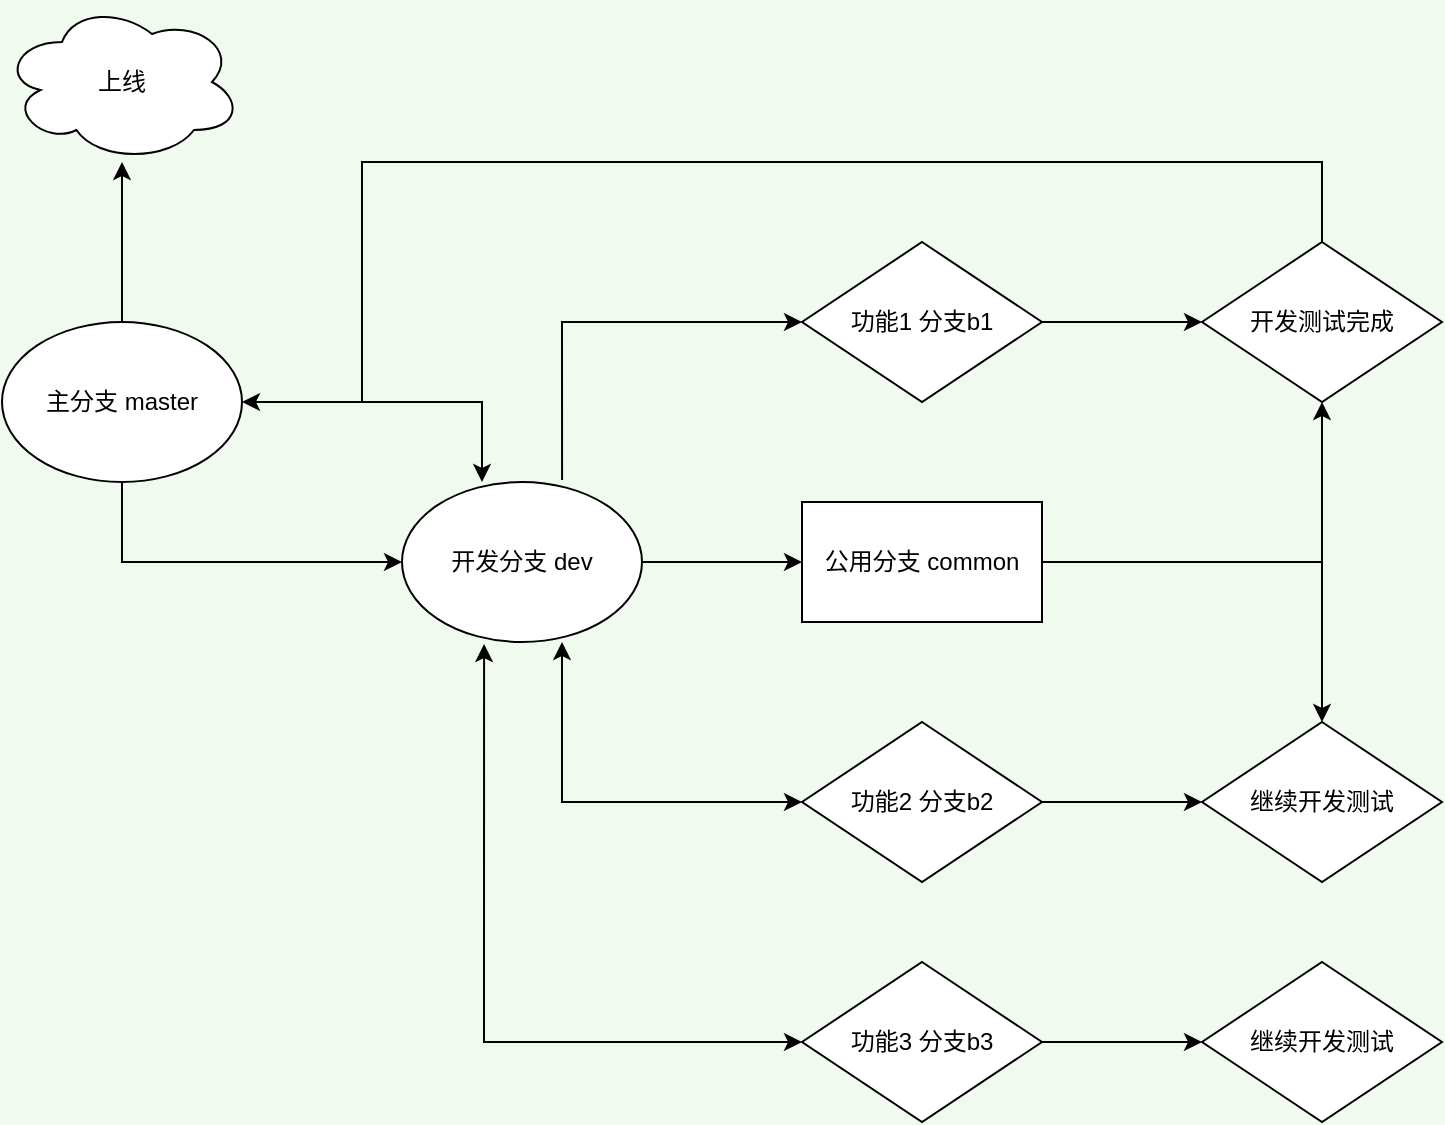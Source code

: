 <mxfile version="20.0.4" type="github">
  <diagram id="oFQ-JHp76jdHn1Qx9h-n" name="第 1 页">
    <mxGraphModel dx="1422" dy="762" grid="1" gridSize="10" guides="1" tooltips="1" connect="1" arrows="1" fold="1" page="1" pageScale="1" pageWidth="1169" pageHeight="827" background="#F1FAEE" math="0" shadow="0">
      <root>
        <mxCell id="0" />
        <mxCell id="1" parent="0" />
        <mxCell id="0_v1SrCNL-J_Jo2aVob1-1" value="主分支 master" style="ellipse;whiteSpace=wrap;html=1;" parent="1" vertex="1">
          <mxGeometry x="120" y="240" width="120" height="80" as="geometry" />
        </mxCell>
        <mxCell id="0_v1SrCNL-J_Jo2aVob1-31" value="" style="edgeStyle=orthogonalEdgeStyle;rounded=0;orthogonalLoop=1;jettySize=auto;html=1;" parent="1" source="0_v1SrCNL-J_Jo2aVob1-2" target="0_v1SrCNL-J_Jo2aVob1-30" edge="1">
          <mxGeometry relative="1" as="geometry" />
        </mxCell>
        <mxCell id="0_v1SrCNL-J_Jo2aVob1-2" value="开发分支 dev" style="ellipse;whiteSpace=wrap;html=1;" parent="1" vertex="1">
          <mxGeometry x="320" y="320" width="120" height="80" as="geometry" />
        </mxCell>
        <mxCell id="0_v1SrCNL-J_Jo2aVob1-15" value="" style="edgeStyle=orthogonalEdgeStyle;rounded=0;orthogonalLoop=1;jettySize=auto;html=1;" parent="1" source="0_v1SrCNL-J_Jo2aVob1-5" target="0_v1SrCNL-J_Jo2aVob1-14" edge="1">
          <mxGeometry relative="1" as="geometry" />
        </mxCell>
        <mxCell id="0_v1SrCNL-J_Jo2aVob1-5" value="功能1 分支b1" style="rhombus;whiteSpace=wrap;html=1;" parent="1" vertex="1">
          <mxGeometry x="520" y="200" width="120" height="80" as="geometry" />
        </mxCell>
        <mxCell id="0_v1SrCNL-J_Jo2aVob1-6" value="功能3 分支b3" style="rhombus;whiteSpace=wrap;html=1;" parent="1" vertex="1">
          <mxGeometry x="520" y="560" width="120" height="80" as="geometry" />
        </mxCell>
        <mxCell id="0_v1SrCNL-J_Jo2aVob1-9" value="" style="endArrow=classic;html=1;rounded=0;exitX=0.5;exitY=1;exitDx=0;exitDy=0;entryX=0;entryY=0.5;entryDx=0;entryDy=0;" parent="1" source="0_v1SrCNL-J_Jo2aVob1-1" target="0_v1SrCNL-J_Jo2aVob1-2" edge="1">
          <mxGeometry width="50" height="50" relative="1" as="geometry">
            <mxPoint x="160" y="400" as="sourcePoint" />
            <mxPoint x="210" y="350" as="targetPoint" />
            <Array as="points">
              <mxPoint x="180" y="360" />
            </Array>
          </mxGeometry>
        </mxCell>
        <mxCell id="0_v1SrCNL-J_Jo2aVob1-11" value="" style="endArrow=classic;html=1;rounded=0;exitX=0.667;exitY=-0.012;exitDx=0;exitDy=0;entryX=0;entryY=0.5;entryDx=0;entryDy=0;exitPerimeter=0;" parent="1" source="0_v1SrCNL-J_Jo2aVob1-2" target="0_v1SrCNL-J_Jo2aVob1-5" edge="1">
          <mxGeometry width="50" height="50" relative="1" as="geometry">
            <mxPoint x="420" y="460" as="sourcePoint" />
            <mxPoint x="470" y="410" as="targetPoint" />
            <Array as="points">
              <mxPoint x="400" y="240" />
            </Array>
          </mxGeometry>
        </mxCell>
        <mxCell id="0_v1SrCNL-J_Jo2aVob1-28" value="" style="edgeStyle=orthogonalEdgeStyle;rounded=0;orthogonalLoop=1;jettySize=auto;html=1;" parent="1" source="0_v1SrCNL-J_Jo2aVob1-12" target="0_v1SrCNL-J_Jo2aVob1-27" edge="1">
          <mxGeometry relative="1" as="geometry" />
        </mxCell>
        <mxCell id="0_v1SrCNL-J_Jo2aVob1-12" value="功能2 分支b2" style="rhombus;whiteSpace=wrap;html=1;" parent="1" vertex="1">
          <mxGeometry x="520" y="440" width="120" height="80" as="geometry" />
        </mxCell>
        <mxCell id="0_v1SrCNL-J_Jo2aVob1-14" value="开发测试完成" style="rhombus;whiteSpace=wrap;html=1;" parent="1" vertex="1">
          <mxGeometry x="720" y="200" width="120" height="80" as="geometry" />
        </mxCell>
        <mxCell id="0_v1SrCNL-J_Jo2aVob1-18" value="上线" style="ellipse;shape=cloud;whiteSpace=wrap;html=1;" parent="1" vertex="1">
          <mxGeometry x="120" y="80" width="120" height="80" as="geometry" />
        </mxCell>
        <mxCell id="0_v1SrCNL-J_Jo2aVob1-19" value="" style="endArrow=classic;html=1;rounded=0;exitX=0.5;exitY=0;exitDx=0;exitDy=0;" parent="1" source="0_v1SrCNL-J_Jo2aVob1-14" edge="1">
          <mxGeometry width="50" height="50" relative="1" as="geometry">
            <mxPoint x="180" y="160" as="sourcePoint" />
            <mxPoint x="240" y="280" as="targetPoint" />
            <Array as="points">
              <mxPoint x="780" y="160" />
              <mxPoint x="300" y="160" />
              <mxPoint x="300" y="280" />
            </Array>
          </mxGeometry>
        </mxCell>
        <mxCell id="0_v1SrCNL-J_Jo2aVob1-22" value="" style="endArrow=classic;html=1;rounded=0;exitX=0.5;exitY=0;exitDx=0;exitDy=0;" parent="1" source="0_v1SrCNL-J_Jo2aVob1-1" edge="1">
          <mxGeometry width="50" height="50" relative="1" as="geometry">
            <mxPoint x="160" y="200" as="sourcePoint" />
            <mxPoint x="180" y="160" as="targetPoint" />
          </mxGeometry>
        </mxCell>
        <mxCell id="0_v1SrCNL-J_Jo2aVob1-24" value="" style="endArrow=classic;startArrow=classic;html=1;rounded=0;entryX=0.342;entryY=1.013;entryDx=0;entryDy=0;entryPerimeter=0;" parent="1" source="0_v1SrCNL-J_Jo2aVob1-6" target="0_v1SrCNL-J_Jo2aVob1-2" edge="1">
          <mxGeometry width="50" height="50" relative="1" as="geometry">
            <mxPoint x="340" y="460" as="sourcePoint" />
            <mxPoint x="390" y="410" as="targetPoint" />
            <Array as="points">
              <mxPoint x="361" y="600" />
            </Array>
          </mxGeometry>
        </mxCell>
        <mxCell id="0_v1SrCNL-J_Jo2aVob1-25" value="继续开发测试" style="rhombus;whiteSpace=wrap;html=1;" parent="1" vertex="1">
          <mxGeometry x="720" y="560" width="120" height="80" as="geometry" />
        </mxCell>
        <mxCell id="0_v1SrCNL-J_Jo2aVob1-27" value="继续开发测试" style="rhombus;whiteSpace=wrap;html=1;" parent="1" vertex="1">
          <mxGeometry x="720" y="440" width="120" height="80" as="geometry" />
        </mxCell>
        <mxCell id="0_v1SrCNL-J_Jo2aVob1-30" value="公用分支 common" style="whiteSpace=wrap;html=1;" parent="1" vertex="1">
          <mxGeometry x="520" y="330" width="120" height="60" as="geometry" />
        </mxCell>
        <mxCell id="0_v1SrCNL-J_Jo2aVob1-32" value="" style="endArrow=classic;html=1;rounded=0;exitX=1;exitY=0.5;exitDx=0;exitDy=0;entryX=0;entryY=0.5;entryDx=0;entryDy=0;" parent="1" source="0_v1SrCNL-J_Jo2aVob1-6" target="0_v1SrCNL-J_Jo2aVob1-25" edge="1">
          <mxGeometry width="50" height="50" relative="1" as="geometry">
            <mxPoint x="630" y="640" as="sourcePoint" />
            <mxPoint x="680" y="590" as="targetPoint" />
          </mxGeometry>
        </mxCell>
        <mxCell id="0_v1SrCNL-J_Jo2aVob1-33" value="" style="endArrow=classic;startArrow=classic;html=1;rounded=0;entryX=0;entryY=0.5;entryDx=0;entryDy=0;" parent="1" target="0_v1SrCNL-J_Jo2aVob1-12" edge="1">
          <mxGeometry width="50" height="50" relative="1" as="geometry">
            <mxPoint x="400" y="400" as="sourcePoint" />
            <mxPoint x="460" y="450" as="targetPoint" />
            <Array as="points">
              <mxPoint x="400" y="480" />
            </Array>
          </mxGeometry>
        </mxCell>
        <mxCell id="IqerrnHKWCdL_Ot9bUmU-1" value="" style="endArrow=classic;html=1;rounded=0;exitX=1;exitY=0.5;exitDx=0;exitDy=0;entryX=0.5;entryY=0;entryDx=0;entryDy=0;" parent="1" source="0_v1SrCNL-J_Jo2aVob1-30" target="0_v1SrCNL-J_Jo2aVob1-27" edge="1">
          <mxGeometry width="50" height="50" relative="1" as="geometry">
            <mxPoint x="560" y="420" as="sourcePoint" />
            <mxPoint x="780" y="360" as="targetPoint" />
            <Array as="points">
              <mxPoint x="780" y="360" />
            </Array>
          </mxGeometry>
        </mxCell>
        <mxCell id="IqerrnHKWCdL_Ot9bUmU-3" value="" style="endArrow=classic;html=1;rounded=0;entryX=0.5;entryY=1;entryDx=0;entryDy=0;" parent="1" target="0_v1SrCNL-J_Jo2aVob1-14" edge="1">
          <mxGeometry width="50" height="50" relative="1" as="geometry">
            <mxPoint x="640" y="360" as="sourcePoint" />
            <mxPoint x="730" y="320" as="targetPoint" />
            <Array as="points">
              <mxPoint x="780" y="360" />
            </Array>
          </mxGeometry>
        </mxCell>
        <mxCell id="6A_93NHpf64CuBAaub_k-2" value="" style="endArrow=classic;html=1;rounded=0;" edge="1" parent="1">
          <mxGeometry width="50" height="50" relative="1" as="geometry">
            <mxPoint x="300" y="280" as="sourcePoint" />
            <mxPoint x="360" y="320" as="targetPoint" />
            <Array as="points">
              <mxPoint x="360" y="280" />
            </Array>
          </mxGeometry>
        </mxCell>
      </root>
    </mxGraphModel>
  </diagram>
</mxfile>
